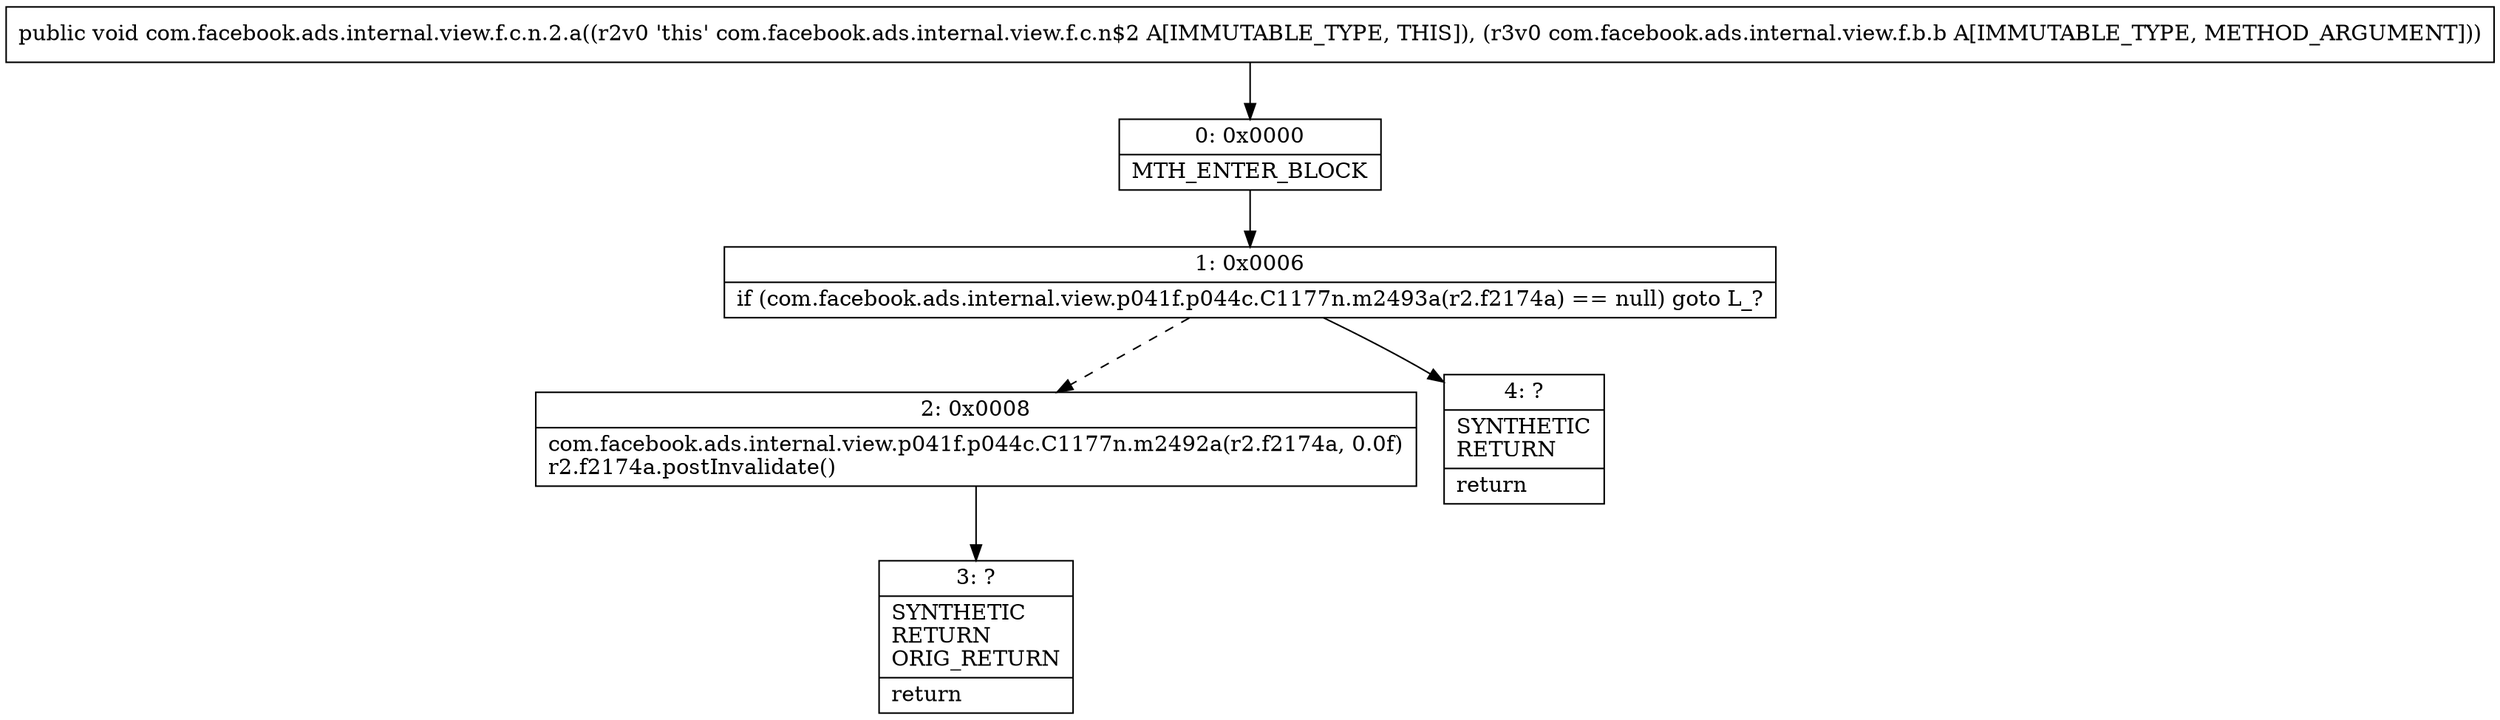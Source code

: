 digraph "CFG forcom.facebook.ads.internal.view.f.c.n.2.a(Lcom\/facebook\/ads\/internal\/view\/f\/b\/b;)V" {
Node_0 [shape=record,label="{0\:\ 0x0000|MTH_ENTER_BLOCK\l}"];
Node_1 [shape=record,label="{1\:\ 0x0006|if (com.facebook.ads.internal.view.p041f.p044c.C1177n.m2493a(r2.f2174a) == null) goto L_?\l}"];
Node_2 [shape=record,label="{2\:\ 0x0008|com.facebook.ads.internal.view.p041f.p044c.C1177n.m2492a(r2.f2174a, 0.0f)\lr2.f2174a.postInvalidate()\l}"];
Node_3 [shape=record,label="{3\:\ ?|SYNTHETIC\lRETURN\lORIG_RETURN\l|return\l}"];
Node_4 [shape=record,label="{4\:\ ?|SYNTHETIC\lRETURN\l|return\l}"];
MethodNode[shape=record,label="{public void com.facebook.ads.internal.view.f.c.n.2.a((r2v0 'this' com.facebook.ads.internal.view.f.c.n$2 A[IMMUTABLE_TYPE, THIS]), (r3v0 com.facebook.ads.internal.view.f.b.b A[IMMUTABLE_TYPE, METHOD_ARGUMENT])) }"];
MethodNode -> Node_0;
Node_0 -> Node_1;
Node_1 -> Node_2[style=dashed];
Node_1 -> Node_4;
Node_2 -> Node_3;
}

